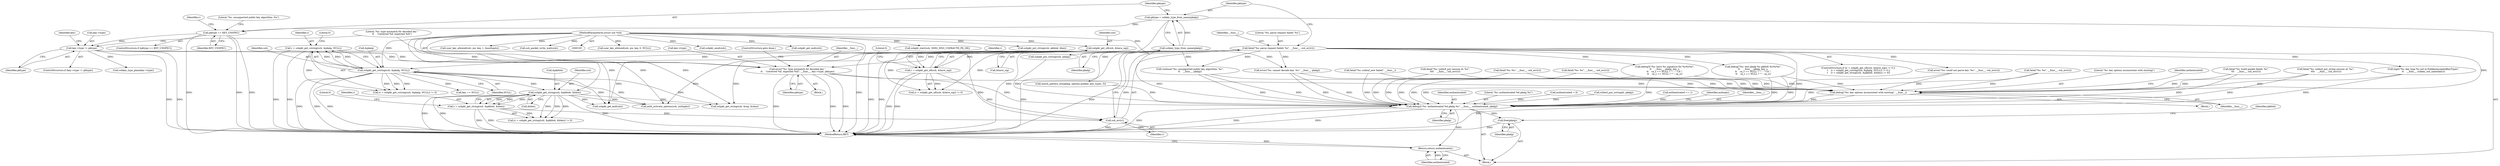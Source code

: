digraph "0_src_779974d35b4859c07bc3cb8a12c74b43b0a7d1e0_1@pointer" {
"1000247" [label="(Call,error(\"%s: type mismatch for decoded key \"\n\t\t    \"(received %d, expected %d)\", __func__, key->type, pktype))"];
"1000194" [label="(Call,fatal(\"%s: parse request failed: %s\", __func__, ssh_err(r)))"];
"1000197" [label="(Call,ssh_err(r))"];
"1000176" [label="(Call,r = sshpkt_get_cstring(ssh, &pkalg, NULL))"];
"1000178" [label="(Call,sshpkt_get_cstring(ssh, &pkalg, NULL))"];
"1000169" [label="(Call,sshpkt_get_u8(ssh, &have_sig))"];
"1000106" [label="(MethodParameterIn,struct ssh *ssh)"];
"1000167" [label="(Call,r = sshpkt_get_u8(ssh, &have_sig))"];
"1000185" [label="(Call,r = sshpkt_get_string(ssh, &pkblob, &blen))"];
"1000187" [label="(Call,sshpkt_get_string(ssh, &pkblob, &blen))"];
"1000241" [label="(Call,key->type != pktype)"];
"1000204" [label="(Call,pktype == KEY_UNSPEC)"];
"1000199" [label="(Call,pktype = sshkey_type_from_name(pkalg))"];
"1000201" [label="(Call,sshkey_type_from_name(pkalg))"];
"1000642" [label="(Call,debug(\"%s: key options inconsistent with existing\", __func__))"];
"1000648" [label="(Call,debug2(\"%s: authenticated %d pkalg %s\", __func__, authenticated, pkalg))"];
"1000659" [label="(Call,free(pkalg))"];
"1000667" [label="(Return,return authenticated;)"];
"1000167" [label="(Call,r = sshpkt_get_u8(ssh, &have_sig))"];
"1000574" [label="(Call,user_key_allowed(ssh, pw, key, 0, NULL))"];
"1000183" [label="(Literal,0)"];
"1000173" [label="(Literal,0)"];
"1000179" [label="(Identifier,ssh)"];
"1000169" [label="(Call,sshpkt_get_u8(ssh, &have_sig))"];
"1000168" [label="(Identifier,r)"];
"1000611" [label="(Call,sshpkt_send(ssh))"];
"1000383" [label="(Call,fatal(\"%s: sshbuf_put session id: %s\",\n\t\t\t\t    __func__, ssh_err(r)))"];
"1000191" [label="(Call,&blen)"];
"1000669" [label="(MethodReturn,RET)"];
"1000667" [label="(Return,return authenticated;)"];
"1000340" [label="(Call,sshpkt_get_string(ssh, &sig, &slen))"];
"1000318" [label="(Call,debug3(\"%s: have %s signature for %s%s%s\",\n\t\t    __func__, pkalg, key_s,\n\t\t    ca_s == NULL ? \"\" : \" CA \",\n\t\t    ca_s == NULL ? \"\" : ca_s))"];
"1000594" [label="(Call,sshpkt_put_cstring(ssh, pkalg))"];
"1000484" [label="(Call,fatal(\"%s: build packet failed: %s\",\n\t\t\t    __func__, ssh_err(r)))"];
"1000206" [label="(Identifier,KEY_UNSPEC)"];
"1000187" [label="(Call,sshpkt_get_string(ssh, &pkblob, &blen))"];
"1000399" [label="(Call,fatal(\"%s: sshbuf_put_string session id: %s\",\n \t\t\t\t    __func__, ssh_err(r)))"];
"1000196" [label="(Identifier,__func__)"];
"1000185" [label="(Call,r = sshpkt_get_string(ssh, &pkblob, &blen))"];
"1000620" [label="(Call,fatal(\"%s: %s\", __func__, ssh_err(r)))"];
"1000662" [label="(Identifier,pkblob)"];
"1000668" [label="(Identifier,authenticated)"];
"1000178" [label="(Call,sshpkt_get_cstring(ssh, &pkalg, NULL))"];
"1000193" [label="(Literal,0)"];
"1000199" [label="(Call,pktype = sshkey_type_from_name(pkalg))"];
"1000242" [label="(Call,key->type)"];
"1000651" [label="(Identifier,authenticated)"];
"1000564" [label="(Call,sshpkt_get_end(ssh))"];
"1000649" [label="(Literal,\"%s: authenticated %d pkalg %s\")"];
"1000648" [label="(Call,debug2(\"%s: authenticated %d pkalg %s\", __func__, authenticated, pkalg))"];
"1000175" [label="(Call,(r = sshpkt_get_cstring(ssh, &pkalg, NULL)) != 0)"];
"1000106" [label="(MethodParameterIn,struct ssh *ssh)"];
"1000194" [label="(Call,fatal(\"%s: parse request failed: %s\", __func__, ssh_err(r)))"];
"1000171" [label="(Call,&have_sig)"];
"1000231" [label="(Call,key == NULL)"];
"1000247" [label="(Call,error(\"%s: type mismatch for decoded key \"\n\t\t    \"(received %d, expected %d)\", __func__, key->type, pktype))"];
"1000645" [label="(Call,authenticated = 0)"];
"1000250" [label="(Call,key->type)"];
"1000202" [label="(Identifier,pkalg)"];
"1000186" [label="(Identifier,r)"];
"1000248" [label="(Literal,\"%s: type mismatch for decoded key \"\n\t\t    \"(received %d, expected %d)\")"];
"1000241" [label="(Call,key->type != pktype)"];
"1000350" [label="(Call,sshpkt_get_end(ssh))"];
"1000107" [label="(Block,)"];
"1000472" [label="(Call,sshbuf_put_cstring(b, pkalg))"];
"1000208" [label="(Call,verbose(\"%s: unsupported public key algorithm: %s\",\n\t\t    __func__, pkalg))"];
"1000644" [label="(Identifier,__func__)"];
"1000353" [label="(Call,fatal(\"%s: %s\", __func__, ssh_err(r)))"];
"1000652" [label="(Identifier,pkalg)"];
"1000189" [label="(Call,&pkblob)"];
"1000567" [label="(Call,fatal(\"%s: %s\", __func__, ssh_err(r)))"];
"1000201" [label="(Call,sshkey_type_from_name(pkalg))"];
"1000166" [label="(Call,(r = sshpkt_get_u8(ssh, &have_sig)) != 0)"];
"1000633" [label="(Call,authenticated == 1)"];
"1000637" [label="(Call,auth_activate_options(ssh, authopts))"];
"1000659" [label="(Call,free(pkalg))"];
"1000240" [label="(ControlStructure,if (key->type != pktype))"];
"1000209" [label="(Literal,\"%s: unsupported public key algorithm: %s\")"];
"1000543" [label="(Call,debug(\"%s: test pkalg %s pkblob %s%s%s\",\n\t\t    __func__, pkalg, key_s,\n\t\t    ca_s == NULL ? \"\" : \" CA \",\n\t\t    ca_s == NULL ? \"\" : ca_s))"];
"1000177" [label="(Identifier,r)"];
"1000642" [label="(Call,debug(\"%s: key options inconsistent with existing\", __func__))"];
"1000654" [label="(Identifier,authopts)"];
"1000246" [label="(Block,)"];
"1000253" [label="(Identifier,pktype)"];
"1000170" [label="(Identifier,ssh)"];
"1000586" [label="(Call,sshpkt_start(ssh, SSH2_MSG_USERAUTH_PK_OK))"];
"1000164" [label="(ControlStructure,if ((r = sshpkt_get_u8(ssh, &have_sig)) != 0 ||\n \t    (r = sshpkt_get_cstring(ssh, &pkalg, NULL)) != 0 ||\n \t    (r = sshpkt_get_string(ssh, &pkblob, &blen)) != 0))"];
"1000180" [label="(Call,&pkalg)"];
"1000650" [label="(Identifier,__func__)"];
"1000205" [label="(Identifier,pktype)"];
"1000254" [label="(ControlStructure,goto done;)"];
"1000204" [label="(Call,pktype == KEY_UNSPEC)"];
"1000249" [label="(Identifier,__func__)"];
"1000235" [label="(Call,error(\"%s: cannot decode key: %s\", __func__, pkalg))"];
"1000602" [label="(Call,sshpkt_put_string(ssh, pkblob, blen))"];
"1000203" [label="(ControlStructure,if (pktype == KEY_UNSPEC))"];
"1000641" [label="(Block,)"];
"1000364" [label="(Call,fatal(\"%s: sshbuf_new failed\", __func__))"];
"1000198" [label="(Identifier,r)"];
"1000224" [label="(Call,error(\"%s: could not parse key: %s\", __func__, ssh_err(r)))"];
"1000195" [label="(Literal,\"%s: parse request failed: %s\")"];
"1000176" [label="(Call,r = sshpkt_get_cstring(ssh, &pkalg, NULL))"];
"1000188" [label="(Identifier,ssh)"];
"1000498" [label="(Call,user_key_allowed(ssh, pw, key, 1, &authopts))"];
"1000200" [label="(Identifier,pktype)"];
"1000660" [label="(Identifier,pkalg)"];
"1000294" [label="(Call,logit(\"%s: key type %s not in PubkeyAcceptedKeyTypes\",\n\t\t    __func__, sshkey_ssh_name(key)))"];
"1000643" [label="(Literal,\"%s: key options inconsistent with existing\")"];
"1000646" [label="(Identifier,authenticated)"];
"1000258" [label="(Call,sshkey_type_plain(key->type))"];
"1000286" [label="(Call,match_pattern_list(pkalg, options.pubkey_key_types, 0))"];
"1000245" [label="(Identifier,pktype)"];
"1000617" [label="(Call,ssh_packet_write_wait(ssh))"];
"1000260" [label="(Identifier,key)"];
"1000197" [label="(Call,ssh_err(r))"];
"1000182" [label="(Identifier,NULL)"];
"1000216" [label="(Identifier,r)"];
"1000184" [label="(Call,(r = sshpkt_get_string(ssh, &pkblob, &blen)) != 0)"];
"1000247" -> "1000246"  [label="AST: "];
"1000247" -> "1000253"  [label="CFG: "];
"1000248" -> "1000247"  [label="AST: "];
"1000249" -> "1000247"  [label="AST: "];
"1000250" -> "1000247"  [label="AST: "];
"1000253" -> "1000247"  [label="AST: "];
"1000254" -> "1000247"  [label="CFG: "];
"1000247" -> "1000669"  [label="DDG: "];
"1000247" -> "1000669"  [label="DDG: "];
"1000247" -> "1000669"  [label="DDG: "];
"1000194" -> "1000247"  [label="DDG: "];
"1000241" -> "1000247"  [label="DDG: "];
"1000241" -> "1000247"  [label="DDG: "];
"1000247" -> "1000642"  [label="DDG: "];
"1000247" -> "1000648"  [label="DDG: "];
"1000194" -> "1000164"  [label="AST: "];
"1000194" -> "1000197"  [label="CFG: "];
"1000195" -> "1000194"  [label="AST: "];
"1000196" -> "1000194"  [label="AST: "];
"1000197" -> "1000194"  [label="AST: "];
"1000200" -> "1000194"  [label="CFG: "];
"1000194" -> "1000669"  [label="DDG: "];
"1000194" -> "1000669"  [label="DDG: "];
"1000197" -> "1000194"  [label="DDG: "];
"1000194" -> "1000208"  [label="DDG: "];
"1000194" -> "1000224"  [label="DDG: "];
"1000194" -> "1000235"  [label="DDG: "];
"1000194" -> "1000294"  [label="DDG: "];
"1000194" -> "1000318"  [label="DDG: "];
"1000194" -> "1000543"  [label="DDG: "];
"1000194" -> "1000642"  [label="DDG: "];
"1000194" -> "1000648"  [label="DDG: "];
"1000197" -> "1000198"  [label="CFG: "];
"1000198" -> "1000197"  [label="AST: "];
"1000197" -> "1000669"  [label="DDG: "];
"1000176" -> "1000197"  [label="DDG: "];
"1000167" -> "1000197"  [label="DDG: "];
"1000185" -> "1000197"  [label="DDG: "];
"1000176" -> "1000175"  [label="AST: "];
"1000176" -> "1000178"  [label="CFG: "];
"1000177" -> "1000176"  [label="AST: "];
"1000178" -> "1000176"  [label="AST: "];
"1000183" -> "1000176"  [label="CFG: "];
"1000176" -> "1000669"  [label="DDG: "];
"1000176" -> "1000669"  [label="DDG: "];
"1000176" -> "1000175"  [label="DDG: "];
"1000178" -> "1000176"  [label="DDG: "];
"1000178" -> "1000176"  [label="DDG: "];
"1000178" -> "1000176"  [label="DDG: "];
"1000178" -> "1000182"  [label="CFG: "];
"1000179" -> "1000178"  [label="AST: "];
"1000180" -> "1000178"  [label="AST: "];
"1000182" -> "1000178"  [label="AST: "];
"1000178" -> "1000669"  [label="DDG: "];
"1000178" -> "1000669"  [label="DDG: "];
"1000178" -> "1000669"  [label="DDG: "];
"1000178" -> "1000175"  [label="DDG: "];
"1000178" -> "1000175"  [label="DDG: "];
"1000178" -> "1000175"  [label="DDG: "];
"1000169" -> "1000178"  [label="DDG: "];
"1000106" -> "1000178"  [label="DDG: "];
"1000178" -> "1000187"  [label="DDG: "];
"1000178" -> "1000231"  [label="DDG: "];
"1000178" -> "1000340"  [label="DDG: "];
"1000178" -> "1000564"  [label="DDG: "];
"1000178" -> "1000637"  [label="DDG: "];
"1000169" -> "1000167"  [label="AST: "];
"1000169" -> "1000171"  [label="CFG: "];
"1000170" -> "1000169"  [label="AST: "];
"1000171" -> "1000169"  [label="AST: "];
"1000167" -> "1000169"  [label="CFG: "];
"1000169" -> "1000669"  [label="DDG: "];
"1000169" -> "1000669"  [label="DDG: "];
"1000169" -> "1000166"  [label="DDG: "];
"1000169" -> "1000166"  [label="DDG: "];
"1000169" -> "1000167"  [label="DDG: "];
"1000169" -> "1000167"  [label="DDG: "];
"1000106" -> "1000169"  [label="DDG: "];
"1000169" -> "1000340"  [label="DDG: "];
"1000169" -> "1000564"  [label="DDG: "];
"1000169" -> "1000637"  [label="DDG: "];
"1000106" -> "1000105"  [label="AST: "];
"1000106" -> "1000669"  [label="DDG: "];
"1000106" -> "1000187"  [label="DDG: "];
"1000106" -> "1000340"  [label="DDG: "];
"1000106" -> "1000350"  [label="DDG: "];
"1000106" -> "1000498"  [label="DDG: "];
"1000106" -> "1000564"  [label="DDG: "];
"1000106" -> "1000574"  [label="DDG: "];
"1000106" -> "1000586"  [label="DDG: "];
"1000106" -> "1000594"  [label="DDG: "];
"1000106" -> "1000602"  [label="DDG: "];
"1000106" -> "1000611"  [label="DDG: "];
"1000106" -> "1000617"  [label="DDG: "];
"1000106" -> "1000637"  [label="DDG: "];
"1000167" -> "1000166"  [label="AST: "];
"1000168" -> "1000167"  [label="AST: "];
"1000173" -> "1000167"  [label="CFG: "];
"1000167" -> "1000669"  [label="DDG: "];
"1000167" -> "1000669"  [label="DDG: "];
"1000167" -> "1000166"  [label="DDG: "];
"1000185" -> "1000184"  [label="AST: "];
"1000185" -> "1000187"  [label="CFG: "];
"1000186" -> "1000185"  [label="AST: "];
"1000187" -> "1000185"  [label="AST: "];
"1000193" -> "1000185"  [label="CFG: "];
"1000185" -> "1000669"  [label="DDG: "];
"1000185" -> "1000669"  [label="DDG: "];
"1000185" -> "1000184"  [label="DDG: "];
"1000187" -> "1000185"  [label="DDG: "];
"1000187" -> "1000185"  [label="DDG: "];
"1000187" -> "1000185"  [label="DDG: "];
"1000187" -> "1000191"  [label="CFG: "];
"1000188" -> "1000187"  [label="AST: "];
"1000189" -> "1000187"  [label="AST: "];
"1000191" -> "1000187"  [label="AST: "];
"1000187" -> "1000669"  [label="DDG: "];
"1000187" -> "1000669"  [label="DDG: "];
"1000187" -> "1000669"  [label="DDG: "];
"1000187" -> "1000184"  [label="DDG: "];
"1000187" -> "1000184"  [label="DDG: "];
"1000187" -> "1000184"  [label="DDG: "];
"1000187" -> "1000340"  [label="DDG: "];
"1000187" -> "1000564"  [label="DDG: "];
"1000187" -> "1000637"  [label="DDG: "];
"1000241" -> "1000240"  [label="AST: "];
"1000241" -> "1000245"  [label="CFG: "];
"1000242" -> "1000241"  [label="AST: "];
"1000245" -> "1000241"  [label="AST: "];
"1000248" -> "1000241"  [label="CFG: "];
"1000260" -> "1000241"  [label="CFG: "];
"1000241" -> "1000669"  [label="DDG: "];
"1000241" -> "1000669"  [label="DDG: "];
"1000204" -> "1000241"  [label="DDG: "];
"1000241" -> "1000258"  [label="DDG: "];
"1000204" -> "1000203"  [label="AST: "];
"1000204" -> "1000206"  [label="CFG: "];
"1000205" -> "1000204"  [label="AST: "];
"1000206" -> "1000204"  [label="AST: "];
"1000209" -> "1000204"  [label="CFG: "];
"1000216" -> "1000204"  [label="CFG: "];
"1000204" -> "1000669"  [label="DDG: "];
"1000204" -> "1000669"  [label="DDG: "];
"1000204" -> "1000669"  [label="DDG: "];
"1000199" -> "1000204"  [label="DDG: "];
"1000199" -> "1000107"  [label="AST: "];
"1000199" -> "1000201"  [label="CFG: "];
"1000200" -> "1000199"  [label="AST: "];
"1000201" -> "1000199"  [label="AST: "];
"1000205" -> "1000199"  [label="CFG: "];
"1000199" -> "1000669"  [label="DDG: "];
"1000201" -> "1000199"  [label="DDG: "];
"1000201" -> "1000202"  [label="CFG: "];
"1000202" -> "1000201"  [label="AST: "];
"1000201" -> "1000208"  [label="DDG: "];
"1000201" -> "1000235"  [label="DDG: "];
"1000201" -> "1000286"  [label="DDG: "];
"1000201" -> "1000648"  [label="DDG: "];
"1000642" -> "1000641"  [label="AST: "];
"1000642" -> "1000644"  [label="CFG: "];
"1000643" -> "1000642"  [label="AST: "];
"1000644" -> "1000642"  [label="AST: "];
"1000646" -> "1000642"  [label="CFG: "];
"1000642" -> "1000669"  [label="DDG: "];
"1000484" -> "1000642"  [label="DDG: "];
"1000620" -> "1000642"  [label="DDG: "];
"1000235" -> "1000642"  [label="DDG: "];
"1000294" -> "1000642"  [label="DDG: "];
"1000364" -> "1000642"  [label="DDG: "];
"1000543" -> "1000642"  [label="DDG: "];
"1000318" -> "1000642"  [label="DDG: "];
"1000353" -> "1000642"  [label="DDG: "];
"1000567" -> "1000642"  [label="DDG: "];
"1000208" -> "1000642"  [label="DDG: "];
"1000224" -> "1000642"  [label="DDG: "];
"1000399" -> "1000642"  [label="DDG: "];
"1000383" -> "1000642"  [label="DDG: "];
"1000642" -> "1000648"  [label="DDG: "];
"1000648" -> "1000107"  [label="AST: "];
"1000648" -> "1000652"  [label="CFG: "];
"1000649" -> "1000648"  [label="AST: "];
"1000650" -> "1000648"  [label="AST: "];
"1000651" -> "1000648"  [label="AST: "];
"1000652" -> "1000648"  [label="AST: "];
"1000654" -> "1000648"  [label="CFG: "];
"1000648" -> "1000669"  [label="DDG: "];
"1000648" -> "1000669"  [label="DDG: "];
"1000648" -> "1000669"  [label="DDG: "];
"1000484" -> "1000648"  [label="DDG: "];
"1000620" -> "1000648"  [label="DDG: "];
"1000235" -> "1000648"  [label="DDG: "];
"1000235" -> "1000648"  [label="DDG: "];
"1000364" -> "1000648"  [label="DDG: "];
"1000543" -> "1000648"  [label="DDG: "];
"1000543" -> "1000648"  [label="DDG: "];
"1000318" -> "1000648"  [label="DDG: "];
"1000318" -> "1000648"  [label="DDG: "];
"1000353" -> "1000648"  [label="DDG: "];
"1000567" -> "1000648"  [label="DDG: "];
"1000208" -> "1000648"  [label="DDG: "];
"1000208" -> "1000648"  [label="DDG: "];
"1000294" -> "1000648"  [label="DDG: "];
"1000224" -> "1000648"  [label="DDG: "];
"1000399" -> "1000648"  [label="DDG: "];
"1000383" -> "1000648"  [label="DDG: "];
"1000645" -> "1000648"  [label="DDG: "];
"1000633" -> "1000648"  [label="DDG: "];
"1000286" -> "1000648"  [label="DDG: "];
"1000594" -> "1000648"  [label="DDG: "];
"1000472" -> "1000648"  [label="DDG: "];
"1000648" -> "1000659"  [label="DDG: "];
"1000648" -> "1000667"  [label="DDG: "];
"1000659" -> "1000107"  [label="AST: "];
"1000659" -> "1000660"  [label="CFG: "];
"1000660" -> "1000659"  [label="AST: "];
"1000662" -> "1000659"  [label="CFG: "];
"1000659" -> "1000669"  [label="DDG: "];
"1000667" -> "1000107"  [label="AST: "];
"1000667" -> "1000668"  [label="CFG: "];
"1000668" -> "1000667"  [label="AST: "];
"1000669" -> "1000667"  [label="CFG: "];
"1000667" -> "1000669"  [label="DDG: "];
"1000668" -> "1000667"  [label="DDG: "];
}

